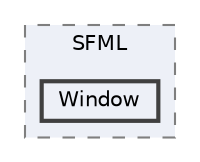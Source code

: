 digraph "External/SFML/include/SFML/Window"
{
 // LATEX_PDF_SIZE
  bgcolor="transparent";
  edge [fontname=Helvetica,fontsize=10,labelfontname=Helvetica,labelfontsize=10];
  node [fontname=Helvetica,fontsize=10,shape=box,height=0.2,width=0.4];
  compound=true
  subgraph clusterdir_a658a554338ee7c31c071340880fde12 {
    graph [ bgcolor="#edf0f7", pencolor="grey50", label="SFML", fontname=Helvetica,fontsize=10 style="filled,dashed", URL="dir_a658a554338ee7c31c071340880fde12.html",tooltip=""]
  dir_7bb1b3641a4aac7ccde51909ab577b7a [label="Window", fillcolor="#edf0f7", color="grey25", style="filled,bold", URL="dir_7bb1b3641a4aac7ccde51909ab577b7a.html",tooltip=""];
  }
}

